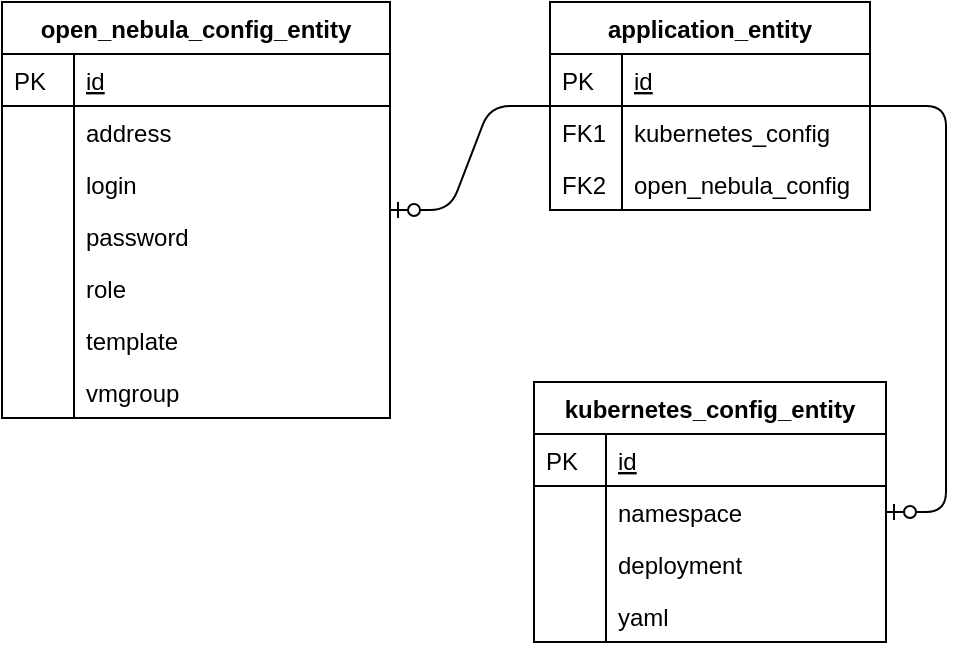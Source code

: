 <mxfile version="13.0.8" type="google"><diagram id="C5RBs43oDa-KdzZeNtuy" name="Page-1"><mxGraphModel dx="1100" dy="514" grid="1" gridSize="10" guides="1" tooltips="1" connect="1" arrows="1" fold="1" page="1" pageScale="1" pageWidth="827" pageHeight="1169" math="0" shadow="0"><root><mxCell id="WIyWlLk6GJQsqaUBKTNV-0"/><mxCell id="WIyWlLk6GJQsqaUBKTNV-1" parent="WIyWlLk6GJQsqaUBKTNV-0"/><mxCell id="zkfFHV4jXpPFQw0GAbJ--51" value="application_entity" style="swimlane;fontStyle=1;childLayout=stackLayout;horizontal=1;startSize=26;horizontalStack=0;resizeParent=1;resizeLast=0;collapsible=1;marginBottom=0;rounded=0;shadow=0;strokeWidth=1;" parent="WIyWlLk6GJQsqaUBKTNV-1" vertex="1"><mxGeometry x="314" y="40" width="160" height="104" as="geometry"><mxRectangle x="20" y="80" width="160" height="26" as="alternateBounds"/></mxGeometry></mxCell><mxCell id="zkfFHV4jXpPFQw0GAbJ--52" value="id" style="shape=partialRectangle;top=0;left=0;right=0;bottom=1;align=left;verticalAlign=top;fillColor=none;spacingLeft=40;spacingRight=4;overflow=hidden;rotatable=0;points=[[0,0.5],[1,0.5]];portConstraint=eastwest;dropTarget=0;rounded=0;shadow=0;strokeWidth=1;fontStyle=4" parent="zkfFHV4jXpPFQw0GAbJ--51" vertex="1"><mxGeometry y="26" width="160" height="26" as="geometry"/></mxCell><mxCell id="zkfFHV4jXpPFQw0GAbJ--53" value="PK" style="shape=partialRectangle;top=0;left=0;bottom=0;fillColor=none;align=left;verticalAlign=top;spacingLeft=4;spacingRight=4;overflow=hidden;rotatable=0;points=[];portConstraint=eastwest;part=1;" parent="zkfFHV4jXpPFQw0GAbJ--52" vertex="1" connectable="0"><mxGeometry width="36" height="26" as="geometry"/></mxCell><mxCell id="zkfFHV4jXpPFQw0GAbJ--54" value="kubernetes_config" style="shape=partialRectangle;top=0;left=0;right=0;bottom=0;align=left;verticalAlign=top;fillColor=none;spacingLeft=40;spacingRight=4;overflow=hidden;rotatable=0;points=[[0,0.5],[1,0.5]];portConstraint=eastwest;dropTarget=0;rounded=0;shadow=0;strokeWidth=1;" parent="zkfFHV4jXpPFQw0GAbJ--51" vertex="1"><mxGeometry y="52" width="160" height="26" as="geometry"/></mxCell><mxCell id="zkfFHV4jXpPFQw0GAbJ--55" value="FK1" style="shape=partialRectangle;top=0;left=0;bottom=0;fillColor=none;align=left;verticalAlign=top;spacingLeft=4;spacingRight=4;overflow=hidden;rotatable=0;points=[];portConstraint=eastwest;part=1;" parent="zkfFHV4jXpPFQw0GAbJ--54" vertex="1" connectable="0"><mxGeometry width="36" height="26" as="geometry"/></mxCell><mxCell id="yawss-M2sMIX1DXkkWJJ-0" value="open_nebula_config" style="shape=partialRectangle;top=0;left=0;right=0;bottom=0;align=left;verticalAlign=top;fillColor=none;spacingLeft=40;spacingRight=4;overflow=hidden;rotatable=0;points=[[0,0.5],[1,0.5]];portConstraint=eastwest;dropTarget=0;rounded=0;shadow=0;strokeWidth=1;" vertex="1" parent="zkfFHV4jXpPFQw0GAbJ--51"><mxGeometry y="78" width="160" height="26" as="geometry"/></mxCell><mxCell id="yawss-M2sMIX1DXkkWJJ-1" value="FK2" style="shape=partialRectangle;top=0;left=0;bottom=0;fillColor=none;align=left;verticalAlign=top;spacingLeft=4;spacingRight=4;overflow=hidden;rotatable=0;points=[];portConstraint=eastwest;part=1;" vertex="1" connectable="0" parent="yawss-M2sMIX1DXkkWJJ-0"><mxGeometry width="36" height="26" as="geometry"/></mxCell><mxCell id="yawss-M2sMIX1DXkkWJJ-2" value="open_nebula_config_entity" style="swimlane;fontStyle=1;childLayout=stackLayout;horizontal=1;startSize=26;horizontalStack=0;resizeParent=1;resizeLast=0;collapsible=1;marginBottom=0;rounded=0;shadow=0;strokeWidth=1;" vertex="1" parent="WIyWlLk6GJQsqaUBKTNV-1"><mxGeometry x="40" y="40" width="194" height="208" as="geometry"><mxRectangle x="20" y="80" width="160" height="26" as="alternateBounds"/></mxGeometry></mxCell><mxCell id="yawss-M2sMIX1DXkkWJJ-3" value="id" style="shape=partialRectangle;top=0;left=0;right=0;bottom=1;align=left;verticalAlign=top;fillColor=none;spacingLeft=40;spacingRight=4;overflow=hidden;rotatable=0;points=[[0,0.5],[1,0.5]];portConstraint=eastwest;dropTarget=0;rounded=0;shadow=0;strokeWidth=1;fontStyle=4" vertex="1" parent="yawss-M2sMIX1DXkkWJJ-2"><mxGeometry y="26" width="194" height="26" as="geometry"/></mxCell><mxCell id="yawss-M2sMIX1DXkkWJJ-4" value="PK" style="shape=partialRectangle;top=0;left=0;bottom=0;fillColor=none;align=left;verticalAlign=top;spacingLeft=4;spacingRight=4;overflow=hidden;rotatable=0;points=[];portConstraint=eastwest;part=1;" vertex="1" connectable="0" parent="yawss-M2sMIX1DXkkWJJ-3"><mxGeometry width="36" height="26" as="geometry"/></mxCell><mxCell id="yawss-M2sMIX1DXkkWJJ-5" value="address" style="shape=partialRectangle;top=0;left=0;right=0;bottom=0;align=left;verticalAlign=top;fillColor=none;spacingLeft=40;spacingRight=4;overflow=hidden;rotatable=0;points=[[0,0.5],[1,0.5]];portConstraint=eastwest;dropTarget=0;rounded=0;shadow=0;strokeWidth=1;" vertex="1" parent="yawss-M2sMIX1DXkkWJJ-2"><mxGeometry y="52" width="194" height="26" as="geometry"/></mxCell><mxCell id="yawss-M2sMIX1DXkkWJJ-6" value="" style="shape=partialRectangle;top=0;left=0;bottom=0;fillColor=none;align=left;verticalAlign=top;spacingLeft=4;spacingRight=4;overflow=hidden;rotatable=0;points=[];portConstraint=eastwest;part=1;" vertex="1" connectable="0" parent="yawss-M2sMIX1DXkkWJJ-5"><mxGeometry width="36" height="26" as="geometry"/></mxCell><mxCell id="yawss-M2sMIX1DXkkWJJ-7" value="login" style="shape=partialRectangle;top=0;left=0;right=0;bottom=0;align=left;verticalAlign=top;fillColor=none;spacingLeft=40;spacingRight=4;overflow=hidden;rotatable=0;points=[[0,0.5],[1,0.5]];portConstraint=eastwest;dropTarget=0;rounded=0;shadow=0;strokeWidth=1;" vertex="1" parent="yawss-M2sMIX1DXkkWJJ-2"><mxGeometry y="78" width="194" height="26" as="geometry"/></mxCell><mxCell id="yawss-M2sMIX1DXkkWJJ-8" value="" style="shape=partialRectangle;top=0;left=0;bottom=0;fillColor=none;align=left;verticalAlign=top;spacingLeft=4;spacingRight=4;overflow=hidden;rotatable=0;points=[];portConstraint=eastwest;part=1;" vertex="1" connectable="0" parent="yawss-M2sMIX1DXkkWJJ-7"><mxGeometry width="36" height="26" as="geometry"/></mxCell><mxCell id="yawss-M2sMIX1DXkkWJJ-22" value="password" style="shape=partialRectangle;top=0;left=0;right=0;bottom=0;align=left;verticalAlign=top;fillColor=none;spacingLeft=40;spacingRight=4;overflow=hidden;rotatable=0;points=[[0,0.5],[1,0.5]];portConstraint=eastwest;dropTarget=0;rounded=0;shadow=0;strokeWidth=1;" vertex="1" parent="yawss-M2sMIX1DXkkWJJ-2"><mxGeometry y="104" width="194" height="26" as="geometry"/></mxCell><mxCell id="yawss-M2sMIX1DXkkWJJ-23" value="" style="shape=partialRectangle;top=0;left=0;bottom=0;fillColor=none;align=left;verticalAlign=top;spacingLeft=4;spacingRight=4;overflow=hidden;rotatable=0;points=[];portConstraint=eastwest;part=1;" vertex="1" connectable="0" parent="yawss-M2sMIX1DXkkWJJ-22"><mxGeometry width="36" height="26" as="geometry"/></mxCell><mxCell id="yawss-M2sMIX1DXkkWJJ-24" value="role" style="shape=partialRectangle;top=0;left=0;right=0;bottom=0;align=left;verticalAlign=top;fillColor=none;spacingLeft=40;spacingRight=4;overflow=hidden;rotatable=0;points=[[0,0.5],[1,0.5]];portConstraint=eastwest;dropTarget=0;rounded=0;shadow=0;strokeWidth=1;" vertex="1" parent="yawss-M2sMIX1DXkkWJJ-2"><mxGeometry y="130" width="194" height="26" as="geometry"/></mxCell><mxCell id="yawss-M2sMIX1DXkkWJJ-25" value="" style="shape=partialRectangle;top=0;left=0;bottom=0;fillColor=none;align=left;verticalAlign=top;spacingLeft=4;spacingRight=4;overflow=hidden;rotatable=0;points=[];portConstraint=eastwest;part=1;" vertex="1" connectable="0" parent="yawss-M2sMIX1DXkkWJJ-24"><mxGeometry width="36" height="26" as="geometry"/></mxCell><mxCell id="yawss-M2sMIX1DXkkWJJ-26" value="template" style="shape=partialRectangle;top=0;left=0;right=0;bottom=0;align=left;verticalAlign=top;fillColor=none;spacingLeft=40;spacingRight=4;overflow=hidden;rotatable=0;points=[[0,0.5],[1,0.5]];portConstraint=eastwest;dropTarget=0;rounded=0;shadow=0;strokeWidth=1;" vertex="1" parent="yawss-M2sMIX1DXkkWJJ-2"><mxGeometry y="156" width="194" height="26" as="geometry"/></mxCell><mxCell id="yawss-M2sMIX1DXkkWJJ-27" value="" style="shape=partialRectangle;top=0;left=0;bottom=0;fillColor=none;align=left;verticalAlign=top;spacingLeft=4;spacingRight=4;overflow=hidden;rotatable=0;points=[];portConstraint=eastwest;part=1;" vertex="1" connectable="0" parent="yawss-M2sMIX1DXkkWJJ-26"><mxGeometry width="36" height="26" as="geometry"/></mxCell><mxCell id="yawss-M2sMIX1DXkkWJJ-28" value="vmgroup" style="shape=partialRectangle;top=0;left=0;right=0;bottom=0;align=left;verticalAlign=top;fillColor=none;spacingLeft=40;spacingRight=4;overflow=hidden;rotatable=0;points=[[0,0.5],[1,0.5]];portConstraint=eastwest;dropTarget=0;rounded=0;shadow=0;strokeWidth=1;" vertex="1" parent="yawss-M2sMIX1DXkkWJJ-2"><mxGeometry y="182" width="194" height="26" as="geometry"/></mxCell><mxCell id="yawss-M2sMIX1DXkkWJJ-29" value="" style="shape=partialRectangle;top=0;left=0;bottom=0;fillColor=none;align=left;verticalAlign=top;spacingLeft=4;spacingRight=4;overflow=hidden;rotatable=0;points=[];portConstraint=eastwest;part=1;" vertex="1" connectable="0" parent="yawss-M2sMIX1DXkkWJJ-28"><mxGeometry width="36" height="26" as="geometry"/></mxCell><mxCell id="yawss-M2sMIX1DXkkWJJ-12" value="kubernetes_config_entity" style="swimlane;fontStyle=1;childLayout=stackLayout;horizontal=1;startSize=26;horizontalStack=0;resizeParent=1;resizeLast=0;collapsible=1;marginBottom=0;rounded=0;shadow=0;strokeWidth=1;" vertex="1" parent="WIyWlLk6GJQsqaUBKTNV-1"><mxGeometry x="306" y="230" width="176" height="130" as="geometry"><mxRectangle x="20" y="80" width="160" height="26" as="alternateBounds"/></mxGeometry></mxCell><mxCell id="yawss-M2sMIX1DXkkWJJ-13" value="id" style="shape=partialRectangle;top=0;left=0;right=0;bottom=1;align=left;verticalAlign=top;fillColor=none;spacingLeft=40;spacingRight=4;overflow=hidden;rotatable=0;points=[[0,0.5],[1,0.5]];portConstraint=eastwest;dropTarget=0;rounded=0;shadow=0;strokeWidth=1;fontStyle=4" vertex="1" parent="yawss-M2sMIX1DXkkWJJ-12"><mxGeometry y="26" width="176" height="26" as="geometry"/></mxCell><mxCell id="yawss-M2sMIX1DXkkWJJ-14" value="PK" style="shape=partialRectangle;top=0;left=0;bottom=0;fillColor=none;align=left;verticalAlign=top;spacingLeft=4;spacingRight=4;overflow=hidden;rotatable=0;points=[];portConstraint=eastwest;part=1;" vertex="1" connectable="0" parent="yawss-M2sMIX1DXkkWJJ-13"><mxGeometry width="36" height="26" as="geometry"/></mxCell><mxCell id="yawss-M2sMIX1DXkkWJJ-15" value="namespace" style="shape=partialRectangle;top=0;left=0;right=0;bottom=0;align=left;verticalAlign=top;fillColor=none;spacingLeft=40;spacingRight=4;overflow=hidden;rotatable=0;points=[[0,0.5],[1,0.5]];portConstraint=eastwest;dropTarget=0;rounded=0;shadow=0;strokeWidth=1;" vertex="1" parent="yawss-M2sMIX1DXkkWJJ-12"><mxGeometry y="52" width="176" height="26" as="geometry"/></mxCell><mxCell id="yawss-M2sMIX1DXkkWJJ-16" value="" style="shape=partialRectangle;top=0;left=0;bottom=0;fillColor=none;align=left;verticalAlign=top;spacingLeft=4;spacingRight=4;overflow=hidden;rotatable=0;points=[];portConstraint=eastwest;part=1;" vertex="1" connectable="0" parent="yawss-M2sMIX1DXkkWJJ-15"><mxGeometry width="36" height="26" as="geometry"/></mxCell><mxCell id="yawss-M2sMIX1DXkkWJJ-17" value="deployment" style="shape=partialRectangle;top=0;left=0;right=0;bottom=0;align=left;verticalAlign=top;fillColor=none;spacingLeft=40;spacingRight=4;overflow=hidden;rotatable=0;points=[[0,0.5],[1,0.5]];portConstraint=eastwest;dropTarget=0;rounded=0;shadow=0;strokeWidth=1;" vertex="1" parent="yawss-M2sMIX1DXkkWJJ-12"><mxGeometry y="78" width="176" height="26" as="geometry"/></mxCell><mxCell id="yawss-M2sMIX1DXkkWJJ-18" value="" style="shape=partialRectangle;top=0;left=0;bottom=0;fillColor=none;align=left;verticalAlign=top;spacingLeft=4;spacingRight=4;overflow=hidden;rotatable=0;points=[];portConstraint=eastwest;part=1;" vertex="1" connectable="0" parent="yawss-M2sMIX1DXkkWJJ-17"><mxGeometry width="36" height="26" as="geometry"/></mxCell><mxCell id="yawss-M2sMIX1DXkkWJJ-20" value="yaml" style="shape=partialRectangle;top=0;left=0;right=0;bottom=0;align=left;verticalAlign=top;fillColor=none;spacingLeft=40;spacingRight=4;overflow=hidden;rotatable=0;points=[[0,0.5],[1,0.5]];portConstraint=eastwest;dropTarget=0;rounded=0;shadow=0;strokeWidth=1;" vertex="1" parent="yawss-M2sMIX1DXkkWJJ-12"><mxGeometry y="104" width="176" height="26" as="geometry"/></mxCell><mxCell id="yawss-M2sMIX1DXkkWJJ-21" value="" style="shape=partialRectangle;top=0;left=0;bottom=0;fillColor=none;align=left;verticalAlign=top;spacingLeft=4;spacingRight=4;overflow=hidden;rotatable=0;points=[];portConstraint=eastwest;part=1;" vertex="1" connectable="0" parent="yawss-M2sMIX1DXkkWJJ-20"><mxGeometry width="36" height="26" as="geometry"/></mxCell><mxCell id="yawss-M2sMIX1DXkkWJJ-34" value="" style="edgeStyle=entityRelationEdgeStyle;fontSize=12;html=1;endArrow=ERzeroToOne;endFill=1;" edge="1" parent="WIyWlLk6GJQsqaUBKTNV-1" source="zkfFHV4jXpPFQw0GAbJ--51" target="yawss-M2sMIX1DXkkWJJ-12"><mxGeometry width="100" height="100" relative="1" as="geometry"><mxPoint x="630" y="220" as="sourcePoint"/><mxPoint x="730" y="120" as="targetPoint"/></mxGeometry></mxCell><mxCell id="yawss-M2sMIX1DXkkWJJ-36" value="" style="edgeStyle=entityRelationEdgeStyle;fontSize=12;html=1;endArrow=ERzeroToOne;endFill=1;" edge="1" parent="WIyWlLk6GJQsqaUBKTNV-1" source="zkfFHV4jXpPFQw0GAbJ--51" target="yawss-M2sMIX1DXkkWJJ-2"><mxGeometry width="100" height="100" relative="1" as="geometry"><mxPoint x="560" y="170" as="sourcePoint"/><mxPoint x="568.0" y="373" as="targetPoint"/></mxGeometry></mxCell></root></mxGraphModel></diagram></mxfile>